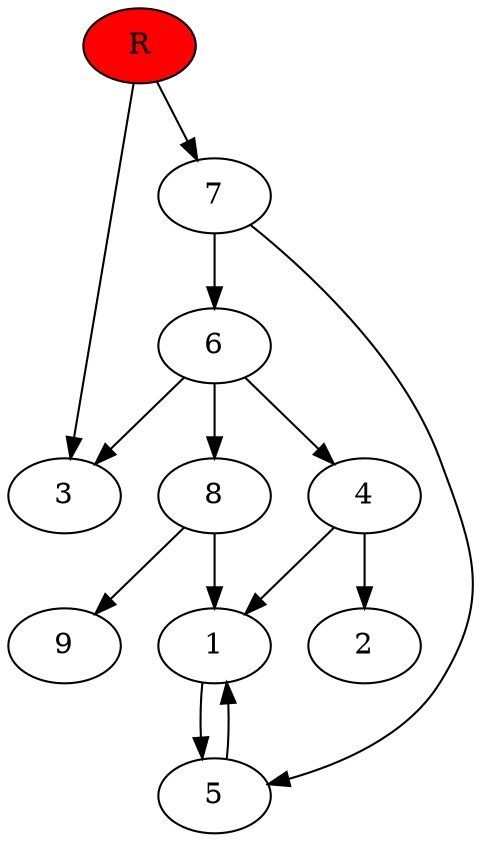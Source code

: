 digraph prb59093 {
	1
	2
	3
	4
	5
	6
	7
	8
	R [fillcolor="#ff0000" style=filled]
	1 -> 5
	4 -> 1
	4 -> 2
	5 -> 1
	6 -> 3
	6 -> 4
	6 -> 8
	7 -> 5
	7 -> 6
	8 -> 1
	8 -> 9
	R -> 3
	R -> 7
}
